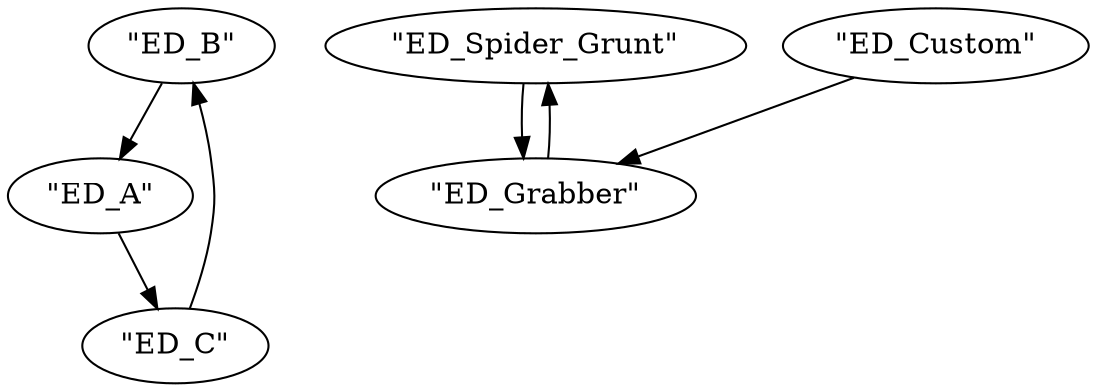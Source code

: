 digraph {
    0 [ label = "\"ED_B\"" ]
    1 [ label = "\"ED_Spider_Grunt\"" ]
    2 [ label = "\"ED_Custom\"" ]
    3 [ label = "\"ED_A\"" ]
    4 [ label = "\"ED_Grabber\"" ]
    5 [ label = "\"ED_C\"" ]
    0 -> 3 [ ]
    1 -> 4 [ ]
    2 -> 4 [ ]
    3 -> 5 [ ]
    4 -> 1 [ ]
    5 -> 0 [ ]
}
